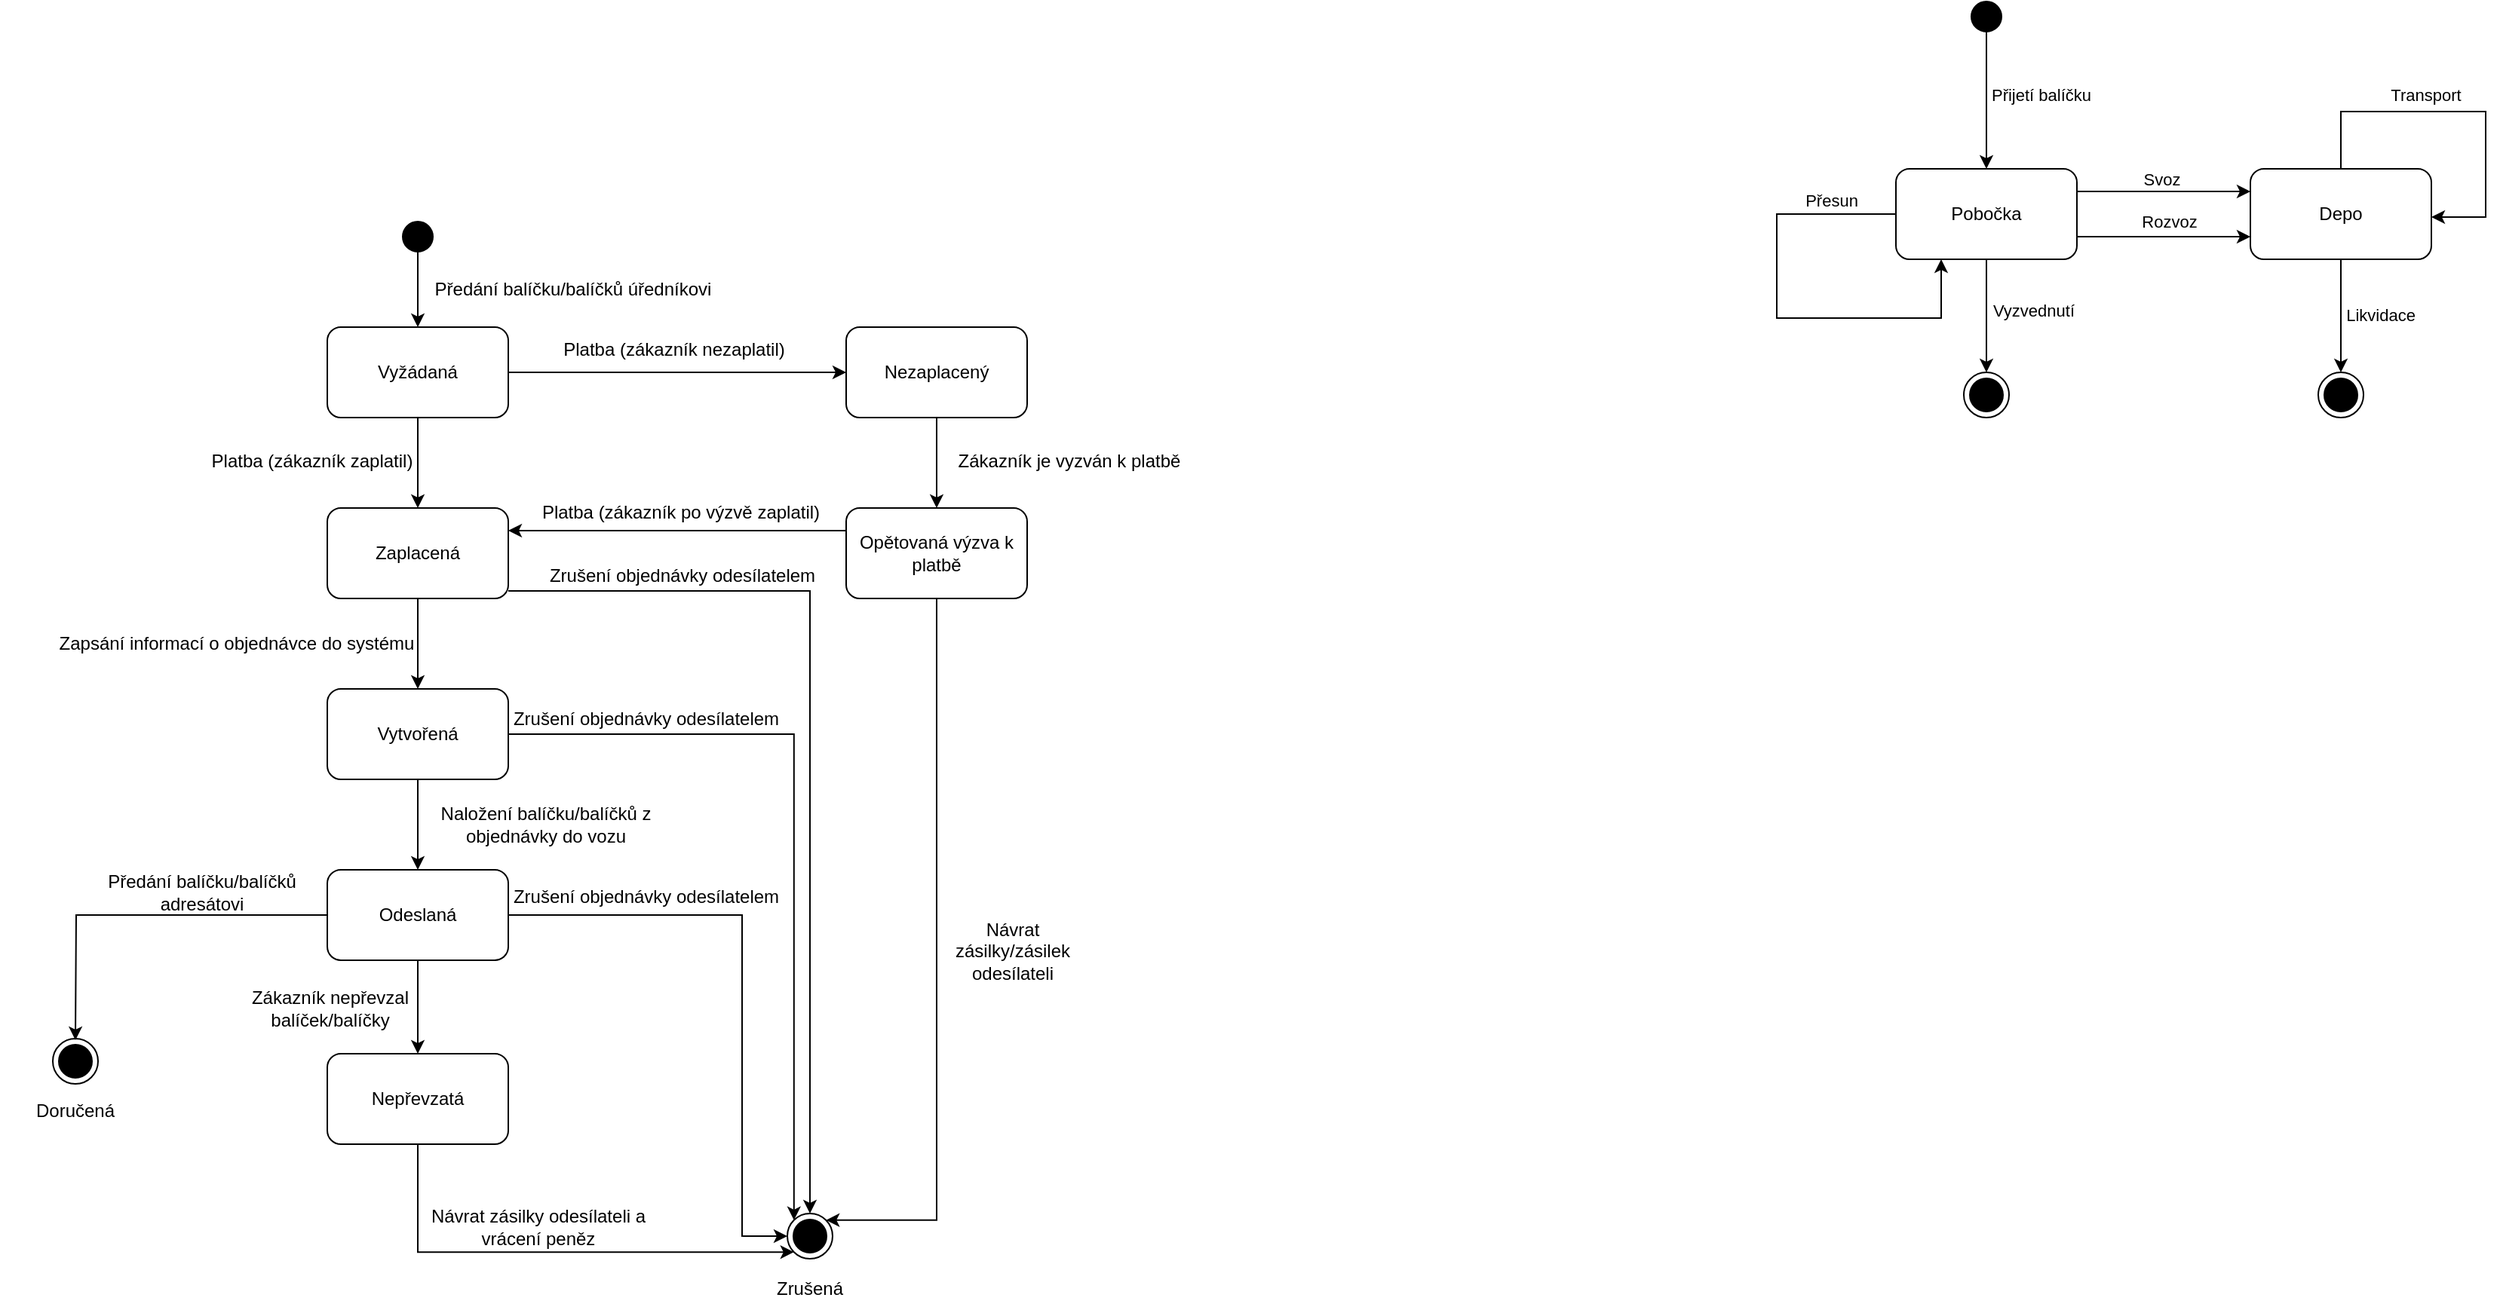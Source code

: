 <mxfile version="20.6.1" type="device"><diagram id="rpR0K2U36Uah1vizuBD5" name="Stránka-1"><mxGraphModel dx="1182" dy="860" grid="0" gridSize="10" guides="1" tooltips="1" connect="1" arrows="1" fold="1" page="0" pageScale="1" pageWidth="1654" pageHeight="1169" math="0" shadow="0"><root><mxCell id="0"/><mxCell id="1" parent="0"/><mxCell id="-f5b54AEYecCwIpN4mBD-33" style="edgeStyle=orthogonalEdgeStyle;rounded=0;orthogonalLoop=1;jettySize=auto;html=1;entryX=0.5;entryY=0;entryDx=0;entryDy=0;" parent="1" source="-f5b54AEYecCwIpN4mBD-25" target="-f5b54AEYecCwIpN4mBD-28" edge="1"><mxGeometry relative="1" as="geometry"/></mxCell><mxCell id="-f5b54AEYecCwIpN4mBD-25" value="Vyžádaná" style="rounded=1;whiteSpace=wrap;html=1;shadow=0;strokeColor=#000000;fillColor=#FFFFFF;" parent="1" vertex="1"><mxGeometry x="90" y="100" width="120" height="60" as="geometry"/></mxCell><mxCell id="-f5b54AEYecCwIpN4mBD-31" style="edgeStyle=orthogonalEdgeStyle;rounded=0;orthogonalLoop=1;jettySize=auto;html=1;" parent="1" source="-f5b54AEYecCwIpN4mBD-26" target="-f5b54AEYecCwIpN4mBD-25" edge="1"><mxGeometry relative="1" as="geometry"/></mxCell><mxCell id="-f5b54AEYecCwIpN4mBD-26" value="" style="ellipse;whiteSpace=wrap;html=1;aspect=fixed;fillColor=#000000;" parent="1" vertex="1"><mxGeometry x="140" y="30" width="20" height="20" as="geometry"/></mxCell><mxCell id="-f5b54AEYecCwIpN4mBD-35" style="edgeStyle=orthogonalEdgeStyle;rounded=0;orthogonalLoop=1;jettySize=auto;html=1;entryX=0.5;entryY=0;entryDx=0;entryDy=0;" parent="1" source="-f5b54AEYecCwIpN4mBD-28" target="-f5b54AEYecCwIpN4mBD-29" edge="1"><mxGeometry relative="1" as="geometry"/></mxCell><mxCell id="Tsy4HKC1q9n_s2O4C_9x-28" style="edgeStyle=orthogonalEdgeStyle;rounded=0;orthogonalLoop=1;jettySize=auto;html=1;entryX=0.5;entryY=0;entryDx=0;entryDy=0;" edge="1" parent="1" source="-f5b54AEYecCwIpN4mBD-28" target="fB1UDGMZwwPNRB_myWk4-7"><mxGeometry relative="1" as="geometry"><Array as="points"><mxPoint x="410" y="275"/></Array></mxGeometry></mxCell><mxCell id="-f5b54AEYecCwIpN4mBD-28" value="Zaplacená" style="rounded=1;whiteSpace=wrap;html=1;shadow=0;strokeColor=#000000;fillColor=#FFFFFF;" parent="1" vertex="1"><mxGeometry x="90" y="220" width="120" height="60" as="geometry"/></mxCell><mxCell id="-f5b54AEYecCwIpN4mBD-36" style="edgeStyle=orthogonalEdgeStyle;rounded=0;orthogonalLoop=1;jettySize=auto;html=1;entryX=0.5;entryY=0;entryDx=0;entryDy=0;" parent="1" source="-f5b54AEYecCwIpN4mBD-29" target="-f5b54AEYecCwIpN4mBD-30" edge="1"><mxGeometry relative="1" as="geometry"/></mxCell><mxCell id="Tsy4HKC1q9n_s2O4C_9x-27" style="edgeStyle=orthogonalEdgeStyle;rounded=0;orthogonalLoop=1;jettySize=auto;html=1;entryX=0;entryY=0;entryDx=0;entryDy=0;" edge="1" parent="1" source="-f5b54AEYecCwIpN4mBD-29" target="fB1UDGMZwwPNRB_myWk4-7"><mxGeometry relative="1" as="geometry"/></mxCell><mxCell id="-f5b54AEYecCwIpN4mBD-29" value="Vytvořená" style="rounded=1;whiteSpace=wrap;html=1;shadow=0;strokeColor=#000000;fillColor=#FFFFFF;" parent="1" vertex="1"><mxGeometry x="90" y="340" width="120" height="60" as="geometry"/></mxCell><mxCell id="-f5b54AEYecCwIpN4mBD-37" style="edgeStyle=orthogonalEdgeStyle;rounded=0;orthogonalLoop=1;jettySize=auto;html=1;entryX=0.5;entryY=0;entryDx=0;entryDy=0;" parent="1" source="-f5b54AEYecCwIpN4mBD-30" edge="1"><mxGeometry relative="1" as="geometry"><mxPoint x="-77" y="573" as="targetPoint"/></mxGeometry></mxCell><mxCell id="Tsy4HKC1q9n_s2O4C_9x-5" style="edgeStyle=orthogonalEdgeStyle;rounded=0;orthogonalLoop=1;jettySize=auto;html=1;entryX=0;entryY=0.5;entryDx=0;entryDy=0;" edge="1" parent="1" source="-f5b54AEYecCwIpN4mBD-30" target="fB1UDGMZwwPNRB_myWk4-7"><mxGeometry relative="1" as="geometry"><mxPoint x="365.059" y="807" as="targetPoint"/><Array as="points"><mxPoint x="365" y="490"/><mxPoint x="365" y="703"/></Array></mxGeometry></mxCell><mxCell id="Tsy4HKC1q9n_s2O4C_9x-11" style="edgeStyle=orthogonalEdgeStyle;rounded=0;orthogonalLoop=1;jettySize=auto;html=1;" edge="1" parent="1" source="-f5b54AEYecCwIpN4mBD-30" target="fB1UDGMZwwPNRB_myWk4-4"><mxGeometry relative="1" as="geometry"/></mxCell><mxCell id="-f5b54AEYecCwIpN4mBD-30" value="Odeslaná" style="rounded=1;whiteSpace=wrap;html=1;shadow=0;strokeColor=#000000;fillColor=#FFFFFF;" parent="1" vertex="1"><mxGeometry x="90" y="460" width="120" height="60" as="geometry"/></mxCell><mxCell id="-f5b54AEYecCwIpN4mBD-32" value="Předání balíčku/balíčků úředníkovi" style="text;html=1;strokeColor=none;fillColor=none;align=center;verticalAlign=middle;whiteSpace=wrap;rounded=0;shadow=0;" parent="1" vertex="1"><mxGeometry x="150" y="60" width="206" height="30" as="geometry"/></mxCell><mxCell id="-f5b54AEYecCwIpN4mBD-38" value="Platba (zákazník zaplatil)" style="text;html=1;strokeColor=none;fillColor=none;align=center;verticalAlign=middle;whiteSpace=wrap;rounded=0;shadow=0;" parent="1" vertex="1"><mxGeometry x="10" y="174" width="140" height="30" as="geometry"/></mxCell><mxCell id="-f5b54AEYecCwIpN4mBD-39" value="Zapsání informací o objednávce do systému" style="text;html=1;strokeColor=none;fillColor=none;align=center;verticalAlign=middle;whiteSpace=wrap;rounded=0;shadow=0;" parent="1" vertex="1"><mxGeometry x="-90" y="295" width="240" height="30" as="geometry"/></mxCell><mxCell id="-f5b54AEYecCwIpN4mBD-40" value="Naložení balíčku/balíčků z objednávky do vozu" style="text;html=1;strokeColor=none;fillColor=none;align=center;verticalAlign=middle;whiteSpace=wrap;rounded=0;shadow=0;" parent="1" vertex="1"><mxGeometry x="150" y="415" width="170" height="30" as="geometry"/></mxCell><mxCell id="-f5b54AEYecCwIpN4mBD-43" value="Předání balíčku/balíčků adresátovi" style="text;html=1;strokeColor=none;fillColor=none;align=center;verticalAlign=middle;whiteSpace=wrap;rounded=0;shadow=0;" parent="1" vertex="1"><mxGeometry x="-68" y="460" width="150" height="30" as="geometry"/></mxCell><mxCell id="-f5b54AEYecCwIpN4mBD-46" value="Nezaplacený" style="rounded=1;whiteSpace=wrap;html=1;shadow=0;strokeColor=#000000;fillColor=#FFFFFF;" parent="1" vertex="1"><mxGeometry x="434" y="100" width="120" height="60" as="geometry"/></mxCell><mxCell id="-f5b54AEYecCwIpN4mBD-47" value="" style="endArrow=classic;html=1;rounded=0;exitX=1;exitY=0.5;exitDx=0;exitDy=0;entryX=0;entryY=0.5;entryDx=0;entryDy=0;" parent="1" source="-f5b54AEYecCwIpN4mBD-25" target="-f5b54AEYecCwIpN4mBD-46" edge="1"><mxGeometry width="50" height="50" relative="1" as="geometry"><mxPoint x="290" y="190" as="sourcePoint"/><mxPoint x="340" y="140" as="targetPoint"/><Array as="points"><mxPoint x="390" y="130"/></Array></mxGeometry></mxCell><mxCell id="-f5b54AEYecCwIpN4mBD-48" value="Platba (zákazník nezaplatil)" style="text;html=1;strokeColor=none;fillColor=none;align=center;verticalAlign=middle;whiteSpace=wrap;rounded=0;shadow=0;" parent="1" vertex="1"><mxGeometry x="240" y="100" width="160" height="30" as="geometry"/></mxCell><mxCell id="Tsy4HKC1q9n_s2O4C_9x-15" style="edgeStyle=orthogonalEdgeStyle;rounded=0;orthogonalLoop=1;jettySize=auto;html=1;entryX=0;entryY=1;entryDx=0;entryDy=0;" edge="1" parent="1" source="fB1UDGMZwwPNRB_myWk4-4" target="fB1UDGMZwwPNRB_myWk4-7"><mxGeometry relative="1" as="geometry"><mxPoint x="333" y="777" as="targetPoint"/><Array as="points"><mxPoint x="150" y="714"/></Array></mxGeometry></mxCell><mxCell id="fB1UDGMZwwPNRB_myWk4-4" value="Nepřevzatá" style="rounded=1;whiteSpace=wrap;html=1;shadow=0;strokeColor=#000000;fillColor=#FFFFFF;" parent="1" vertex="1"><mxGeometry x="90" y="582" width="120" height="60" as="geometry"/></mxCell><mxCell id="fB1UDGMZwwPNRB_myWk4-7" value="" style="ellipse;html=1;shape=endState;fillColor=#000000;strokeColor=default;" parent="1" vertex="1"><mxGeometry x="395" y="688" width="30" height="30" as="geometry"/></mxCell><mxCell id="Tsy4HKC1q9n_s2O4C_9x-19" style="edgeStyle=orthogonalEdgeStyle;rounded=0;orthogonalLoop=1;jettySize=auto;html=1;entryX=1;entryY=0.25;entryDx=0;entryDy=0;" edge="1" parent="1" source="fB1UDGMZwwPNRB_myWk4-8" target="-f5b54AEYecCwIpN4mBD-28"><mxGeometry relative="1" as="geometry"><Array as="points"><mxPoint x="372" y="235"/><mxPoint x="372" y="235"/></Array></mxGeometry></mxCell><mxCell id="Tsy4HKC1q9n_s2O4C_9x-30" style="edgeStyle=orthogonalEdgeStyle;rounded=0;orthogonalLoop=1;jettySize=auto;html=1;entryX=1;entryY=0;entryDx=0;entryDy=0;" edge="1" parent="1" source="fB1UDGMZwwPNRB_myWk4-8" target="fB1UDGMZwwPNRB_myWk4-7"><mxGeometry relative="1" as="geometry"><Array as="points"><mxPoint x="494" y="692"/></Array></mxGeometry></mxCell><mxCell id="fB1UDGMZwwPNRB_myWk4-8" value="Opětovaná výzva k platbě" style="rounded=1;whiteSpace=wrap;html=1;shadow=0;strokeColor=#000000;fillColor=#FFFFFF;" parent="1" vertex="1"><mxGeometry x="434" y="220" width="120" height="60" as="geometry"/></mxCell><mxCell id="fB1UDGMZwwPNRB_myWk4-9" value="" style="endArrow=classic;html=1;rounded=0;entryX=0.5;entryY=0;entryDx=0;entryDy=0;" parent="1" source="-f5b54AEYecCwIpN4mBD-46" target="fB1UDGMZwwPNRB_myWk4-8" edge="1"><mxGeometry width="50" height="50" relative="1" as="geometry"><mxPoint x="551" y="413" as="sourcePoint"/><mxPoint x="601" y="363" as="targetPoint"/></mxGeometry></mxCell><mxCell id="fB1UDGMZwwPNRB_myWk4-10" value="Zákazník je vyzván k platbě" style="text;html=1;strokeColor=none;fillColor=none;align=center;verticalAlign=middle;whiteSpace=wrap;rounded=0;shadow=0;" parent="1" vertex="1"><mxGeometry x="502" y="174" width="160" height="30" as="geometry"/></mxCell><mxCell id="fB1UDGMZwwPNRB_myWk4-12" value="Platba (zákazník po výzvě zaplatil)" style="text;html=1;strokeColor=none;fillColor=none;align=center;verticalAlign=middle;whiteSpace=wrap;rounded=0;shadow=0;" parent="1" vertex="1"><mxGeometry x="228" y="208" width="193" height="30" as="geometry"/></mxCell><mxCell id="fB1UDGMZwwPNRB_myWk4-15" style="edgeStyle=orthogonalEdgeStyle;rounded=0;orthogonalLoop=1;jettySize=auto;html=1;exitX=0.5;exitY=1;exitDx=0;exitDy=0;" parent="1" source="fB1UDGMZwwPNRB_myWk4-6" target="fB1UDGMZwwPNRB_myWk4-6" edge="1"><mxGeometry relative="1" as="geometry"/></mxCell><mxCell id="fB1UDGMZwwPNRB_myWk4-16" value="Návrat zásilky/zásilek odesílateli" style="text;html=1;strokeColor=none;fillColor=none;align=center;verticalAlign=middle;whiteSpace=wrap;rounded=0;shadow=0;" parent="1" vertex="1"><mxGeometry x="487" y="499" width="115" height="30" as="geometry"/></mxCell><mxCell id="fB1UDGMZwwPNRB_myWk4-17" value="Návrat zásilky odesílateli a vrácení peněz" style="text;html=1;strokeColor=none;fillColor=none;align=center;verticalAlign=middle;whiteSpace=wrap;rounded=0;shadow=0;" parent="1" vertex="1"><mxGeometry x="150" y="682" width="160" height="30" as="geometry"/></mxCell><mxCell id="fB1UDGMZwwPNRB_myWk4-6" value="Zákazník nepřevzal balíček/balíčky" style="text;html=1;strokeColor=none;fillColor=none;align=center;verticalAlign=middle;whiteSpace=wrap;rounded=0;shadow=0;" parent="1" vertex="1"><mxGeometry x="7" y="537" width="170" height="30" as="geometry"/></mxCell><mxCell id="Tsy4HKC1q9n_s2O4C_9x-21" value="Zrušení objednávky odesílatelem" style="text;html=1;strokeColor=none;fillColor=none;align=center;verticalAlign=middle;whiteSpace=wrap;rounded=0;shadow=0;" vertex="1" parent="1"><mxGeometry x="212" y="345" width="179" height="30" as="geometry"/></mxCell><mxCell id="Tsy4HKC1q9n_s2O4C_9x-22" value="Zrušení objednávky odesílatelem" style="text;html=1;strokeColor=none;fillColor=none;align=center;verticalAlign=middle;whiteSpace=wrap;rounded=0;shadow=0;" vertex="1" parent="1"><mxGeometry x="228" y="250" width="195" height="30" as="geometry"/></mxCell><mxCell id="Tsy4HKC1q9n_s2O4C_9x-24" value="" style="ellipse;html=1;shape=endState;fillColor=#000000;strokeColor=default;" vertex="1" parent="1"><mxGeometry x="-92" y="572" width="30" height="30" as="geometry"/></mxCell><mxCell id="Tsy4HKC1q9n_s2O4C_9x-25" value="Doručená" style="text;html=1;strokeColor=none;fillColor=none;align=center;verticalAlign=middle;whiteSpace=wrap;rounded=0;shadow=0;" vertex="1" parent="1"><mxGeometry x="-127" y="605" width="100" height="30" as="geometry"/></mxCell><mxCell id="Tsy4HKC1q9n_s2O4C_9x-32" value="Zrušená" style="text;html=1;strokeColor=none;fillColor=none;align=center;verticalAlign=middle;whiteSpace=wrap;rounded=0;shadow=0;" vertex="1" parent="1"><mxGeometry x="360" y="723" width="100" height="30" as="geometry"/></mxCell><mxCell id="Tsy4HKC1q9n_s2O4C_9x-43" value="Svoz" style="edgeStyle=orthogonalEdgeStyle;rounded=0;orthogonalLoop=1;jettySize=auto;html=1;entryX=0;entryY=0.25;entryDx=0;entryDy=0;" edge="1" parent="1" source="Tsy4HKC1q9n_s2O4C_9x-33" target="Tsy4HKC1q9n_s2O4C_9x-34"><mxGeometry x="-0.026" y="8" relative="1" as="geometry"><Array as="points"><mxPoint x="1353" y="10"/><mxPoint x="1353" y="10"/></Array><mxPoint as="offset"/></mxGeometry></mxCell><mxCell id="Tsy4HKC1q9n_s2O4C_9x-44" value="Rozvoz" style="edgeStyle=orthogonalEdgeStyle;rounded=0;orthogonalLoop=1;jettySize=auto;html=1;entryX=0;entryY=0.75;entryDx=0;entryDy=0;" edge="1" parent="1" source="Tsy4HKC1q9n_s2O4C_9x-33" target="Tsy4HKC1q9n_s2O4C_9x-34"><mxGeometry x="0.052" y="10" relative="1" as="geometry"><mxPoint x="1553" y="39" as="targetPoint"/><Array as="points"><mxPoint x="1291" y="40"/><mxPoint x="1291" y="40"/></Array><mxPoint as="offset"/></mxGeometry></mxCell><mxCell id="Tsy4HKC1q9n_s2O4C_9x-46" value="Vyzvednutí" style="edgeStyle=orthogonalEdgeStyle;rounded=0;orthogonalLoop=1;jettySize=auto;html=1;entryX=0.5;entryY=0;entryDx=0;entryDy=0;" edge="1" parent="1" source="Tsy4HKC1q9n_s2O4C_9x-33" target="Tsy4HKC1q9n_s2O4C_9x-45"><mxGeometry x="-0.093" y="31" relative="1" as="geometry"><mxPoint as="offset"/></mxGeometry></mxCell><mxCell id="Tsy4HKC1q9n_s2O4C_9x-48" value="Přesun" style="edgeStyle=orthogonalEdgeStyle;rounded=0;orthogonalLoop=1;jettySize=auto;html=1;entryX=0.25;entryY=1;entryDx=0;entryDy=0;" edge="1" parent="1" source="Tsy4HKC1q9n_s2O4C_9x-33" target="Tsy4HKC1q9n_s2O4C_9x-33"><mxGeometry x="-0.71" y="-9" relative="1" as="geometry"><mxPoint x="1067" y="94" as="targetPoint"/><Array as="points"><mxPoint x="1051" y="25"/><mxPoint x="1051" y="94"/><mxPoint x="1160" y="94"/></Array><mxPoint as="offset"/></mxGeometry></mxCell><mxCell id="Tsy4HKC1q9n_s2O4C_9x-33" value="Pobočka" style="rounded=1;whiteSpace=wrap;html=1;" vertex="1" parent="1"><mxGeometry x="1130" y="-5" width="120" height="60" as="geometry"/></mxCell><mxCell id="Tsy4HKC1q9n_s2O4C_9x-50" style="edgeStyle=orthogonalEdgeStyle;rounded=0;orthogonalLoop=1;jettySize=auto;html=1;" edge="1" parent="1" source="Tsy4HKC1q9n_s2O4C_9x-34" target="Tsy4HKC1q9n_s2O4C_9x-34"><mxGeometry relative="1" as="geometry"><mxPoint x="1472" y="-86" as="targetPoint"/><Array as="points"><mxPoint x="1425" y="-43"/><mxPoint x="1521" y="-43"/><mxPoint x="1521" y="27"/></Array></mxGeometry></mxCell><mxCell id="Tsy4HKC1q9n_s2O4C_9x-51" value="Transport" style="edgeLabel;html=1;align=center;verticalAlign=middle;resizable=0;points=[];" vertex="1" connectable="0" parent="Tsy4HKC1q9n_s2O4C_9x-50"><mxGeometry x="-0.075" y="-3" relative="1" as="geometry"><mxPoint x="-17" y="-14" as="offset"/></mxGeometry></mxCell><mxCell id="Tsy4HKC1q9n_s2O4C_9x-53" value="Likvidace" style="edgeStyle=orthogonalEdgeStyle;rounded=0;orthogonalLoop=1;jettySize=auto;html=1;entryX=0.5;entryY=0;entryDx=0;entryDy=0;" edge="1" parent="1" source="Tsy4HKC1q9n_s2O4C_9x-34" target="Tsy4HKC1q9n_s2O4C_9x-52"><mxGeometry x="-0.013" y="26" relative="1" as="geometry"><Array as="points"><mxPoint x="1425" y="95"/><mxPoint x="1425" y="95"/></Array><mxPoint as="offset"/></mxGeometry></mxCell><mxCell id="Tsy4HKC1q9n_s2O4C_9x-34" value="Depo" style="rounded=1;whiteSpace=wrap;html=1;" vertex="1" parent="1"><mxGeometry x="1365" y="-5" width="120" height="60" as="geometry"/></mxCell><mxCell id="Tsy4HKC1q9n_s2O4C_9x-36" value="Přijetí balíčku" style="edgeStyle=orthogonalEdgeStyle;rounded=0;orthogonalLoop=1;jettySize=auto;html=1;exitX=0.5;exitY=1;exitDx=0;exitDy=0;" edge="1" parent="1" source="Tsy4HKC1q9n_s2O4C_9x-35" target="Tsy4HKC1q9n_s2O4C_9x-33"><mxGeometry x="-0.077" y="36" relative="1" as="geometry"><mxPoint as="offset"/></mxGeometry></mxCell><mxCell id="Tsy4HKC1q9n_s2O4C_9x-35" value="" style="ellipse;whiteSpace=wrap;html=1;aspect=fixed;fillColor=#000000;" vertex="1" parent="1"><mxGeometry x="1180" y="-116" width="20" height="20" as="geometry"/></mxCell><mxCell id="Tsy4HKC1q9n_s2O4C_9x-40" value="Zrušení objednávky odesílatelem" style="text;html=1;strokeColor=none;fillColor=none;align=center;verticalAlign=middle;whiteSpace=wrap;rounded=0;shadow=0;" vertex="1" parent="1"><mxGeometry x="212" y="463" width="179" height="30" as="geometry"/></mxCell><mxCell id="Tsy4HKC1q9n_s2O4C_9x-45" value="" style="ellipse;html=1;shape=endState;fillColor=#000000;strokeColor=default;" vertex="1" parent="1"><mxGeometry x="1175" y="130" width="30" height="30" as="geometry"/></mxCell><mxCell id="Tsy4HKC1q9n_s2O4C_9x-52" value="" style="ellipse;html=1;shape=endState;fillColor=#000000;strokeColor=default;" vertex="1" parent="1"><mxGeometry x="1410" y="130" width="30" height="30" as="geometry"/></mxCell></root></mxGraphModel></diagram></mxfile>